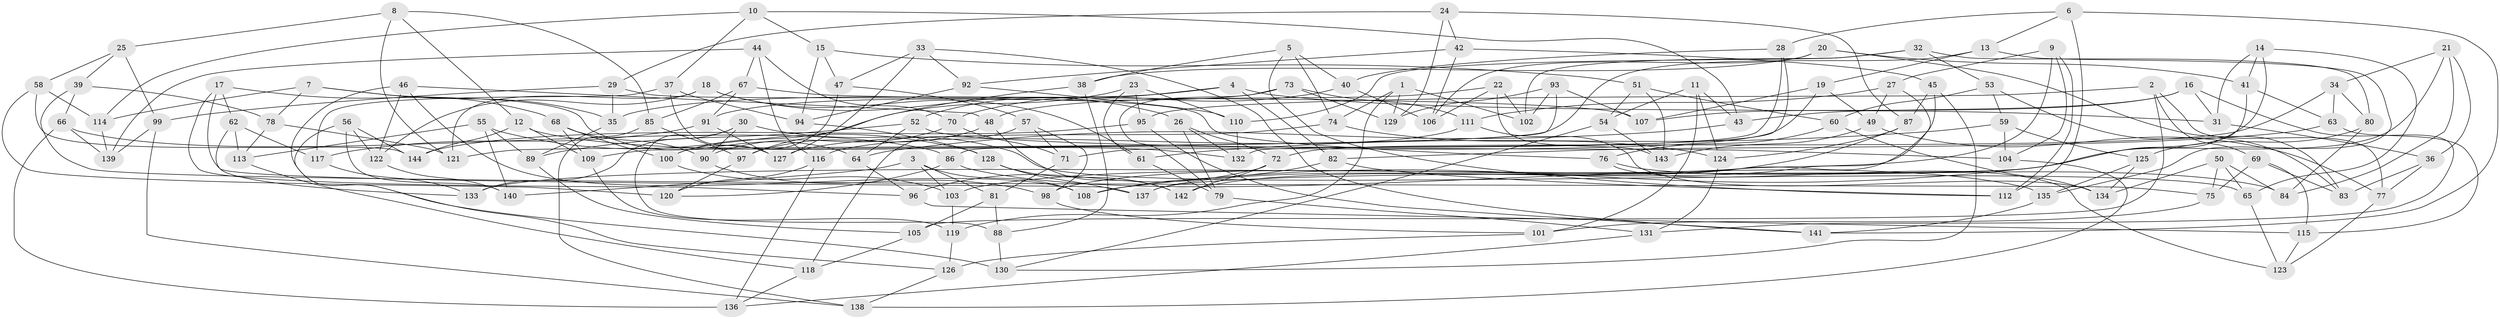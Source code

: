 // coarse degree distribution, {6: 0.5434782608695652, 4: 0.43478260869565216, 5: 0.021739130434782608}
// Generated by graph-tools (version 1.1) at 2025/42/03/06/25 10:42:23]
// undirected, 144 vertices, 288 edges
graph export_dot {
graph [start="1"]
  node [color=gray90,style=filled];
  1;
  2;
  3;
  4;
  5;
  6;
  7;
  8;
  9;
  10;
  11;
  12;
  13;
  14;
  15;
  16;
  17;
  18;
  19;
  20;
  21;
  22;
  23;
  24;
  25;
  26;
  27;
  28;
  29;
  30;
  31;
  32;
  33;
  34;
  35;
  36;
  37;
  38;
  39;
  40;
  41;
  42;
  43;
  44;
  45;
  46;
  47;
  48;
  49;
  50;
  51;
  52;
  53;
  54;
  55;
  56;
  57;
  58;
  59;
  60;
  61;
  62;
  63;
  64;
  65;
  66;
  67;
  68;
  69;
  70;
  71;
  72;
  73;
  74;
  75;
  76;
  77;
  78;
  79;
  80;
  81;
  82;
  83;
  84;
  85;
  86;
  87;
  88;
  89;
  90;
  91;
  92;
  93;
  94;
  95;
  96;
  97;
  98;
  99;
  100;
  101;
  102;
  103;
  104;
  105;
  106;
  107;
  108;
  109;
  110;
  111;
  112;
  113;
  114;
  115;
  116;
  117;
  118;
  119;
  120;
  121;
  122;
  123;
  124;
  125;
  126;
  127;
  128;
  129;
  130;
  131;
  132;
  133;
  134;
  135;
  136;
  137;
  138;
  139;
  140;
  141;
  142;
  143;
  144;
  1 -- 119;
  1 -- 74;
  1 -- 102;
  1 -- 129;
  2 -- 77;
  2 -- 95;
  2 -- 105;
  2 -- 69;
  3 -- 140;
  3 -- 103;
  3 -- 108;
  3 -- 81;
  4 -- 52;
  4 -- 82;
  4 -- 35;
  4 -- 31;
  5 -- 40;
  5 -- 74;
  5 -- 38;
  5 -- 112;
  6 -- 141;
  6 -- 28;
  6 -- 112;
  6 -- 13;
  7 -- 64;
  7 -- 78;
  7 -- 35;
  7 -- 114;
  8 -- 25;
  8 -- 12;
  8 -- 85;
  8 -- 121;
  9 -- 27;
  9 -- 104;
  9 -- 112;
  9 -- 103;
  10 -- 43;
  10 -- 37;
  10 -- 114;
  10 -- 15;
  11 -- 54;
  11 -- 43;
  11 -- 124;
  11 -- 101;
  12 -- 132;
  12 -- 109;
  12 -- 144;
  13 -- 121;
  13 -- 135;
  13 -- 19;
  14 -- 41;
  14 -- 31;
  14 -- 65;
  14 -- 108;
  15 -- 94;
  15 -- 51;
  15 -- 47;
  16 -- 107;
  16 -- 31;
  16 -- 43;
  16 -- 131;
  17 -- 68;
  17 -- 137;
  17 -- 96;
  17 -- 62;
  18 -- 122;
  18 -- 26;
  18 -- 121;
  18 -- 61;
  19 -- 49;
  19 -- 107;
  19 -- 71;
  20 -- 38;
  20 -- 41;
  20 -- 106;
  20 -- 83;
  21 -- 34;
  21 -- 133;
  21 -- 84;
  21 -- 36;
  22 -- 106;
  22 -- 48;
  22 -- 102;
  22 -- 143;
  23 -- 61;
  23 -- 100;
  23 -- 95;
  23 -- 110;
  24 -- 42;
  24 -- 129;
  24 -- 87;
  24 -- 29;
  25 -- 99;
  25 -- 58;
  25 -- 39;
  26 -- 132;
  26 -- 72;
  26 -- 79;
  27 -- 111;
  27 -- 142;
  27 -- 49;
  28 -- 40;
  28 -- 86;
  28 -- 132;
  29 -- 35;
  29 -- 76;
  29 -- 99;
  30 -- 90;
  30 -- 88;
  30 -- 65;
  30 -- 133;
  31 -- 36;
  32 -- 110;
  32 -- 80;
  32 -- 102;
  32 -- 53;
  33 -- 92;
  33 -- 47;
  33 -- 141;
  33 -- 127;
  34 -- 80;
  34 -- 63;
  34 -- 72;
  35 -- 89;
  36 -- 77;
  36 -- 83;
  37 -- 94;
  37 -- 127;
  37 -- 117;
  38 -- 88;
  38 -- 97;
  39 -- 66;
  39 -- 78;
  39 -- 75;
  40 -- 106;
  40 -- 70;
  41 -- 63;
  41 -- 137;
  42 -- 92;
  42 -- 106;
  42 -- 45;
  43 -- 64;
  44 -- 139;
  44 -- 70;
  44 -- 67;
  44 -- 116;
  45 -- 87;
  45 -- 130;
  45 -- 98;
  46 -- 48;
  46 -- 130;
  46 -- 122;
  46 -- 108;
  47 -- 57;
  47 -- 100;
  48 -- 142;
  48 -- 97;
  49 -- 77;
  49 -- 143;
  50 -- 75;
  50 -- 84;
  50 -- 65;
  50 -- 134;
  51 -- 60;
  51 -- 54;
  51 -- 143;
  52 -- 64;
  52 -- 104;
  52 -- 89;
  53 -- 59;
  53 -- 60;
  53 -- 83;
  54 -- 143;
  54 -- 130;
  55 -- 113;
  55 -- 128;
  55 -- 140;
  55 -- 89;
  56 -- 144;
  56 -- 140;
  56 -- 126;
  56 -- 122;
  57 -- 98;
  57 -- 71;
  57 -- 118;
  58 -- 120;
  58 -- 114;
  58 -- 144;
  59 -- 104;
  59 -- 125;
  59 -- 61;
  60 -- 76;
  60 -- 134;
  61 -- 79;
  62 -- 117;
  62 -- 113;
  62 -- 133;
  63 -- 82;
  63 -- 115;
  64 -- 96;
  65 -- 123;
  66 -- 136;
  66 -- 86;
  66 -- 139;
  67 -- 85;
  67 -- 107;
  67 -- 91;
  68 -- 100;
  68 -- 90;
  68 -- 109;
  69 -- 83;
  69 -- 75;
  69 -- 115;
  70 -- 71;
  70 -- 90;
  71 -- 81;
  72 -- 142;
  72 -- 96;
  73 -- 79;
  73 -- 91;
  73 -- 111;
  73 -- 129;
  74 -- 127;
  74 -- 124;
  75 -- 101;
  76 -- 84;
  76 -- 123;
  77 -- 123;
  78 -- 113;
  78 -- 121;
  79 -- 131;
  80 -- 125;
  80 -- 84;
  81 -- 105;
  81 -- 88;
  82 -- 108;
  82 -- 112;
  85 -- 138;
  85 -- 97;
  86 -- 135;
  86 -- 120;
  87 -- 124;
  87 -- 137;
  88 -- 130;
  89 -- 105;
  90 -- 98;
  91 -- 117;
  91 -- 127;
  92 -- 94;
  92 -- 110;
  93 -- 107;
  93 -- 129;
  93 -- 109;
  93 -- 102;
  94 -- 128;
  95 -- 144;
  95 -- 141;
  96 -- 115;
  97 -- 120;
  98 -- 101;
  99 -- 138;
  99 -- 139;
  100 -- 103;
  101 -- 126;
  103 -- 119;
  104 -- 138;
  105 -- 118;
  109 -- 119;
  110 -- 132;
  111 -- 116;
  111 -- 134;
  113 -- 118;
  114 -- 139;
  115 -- 123;
  116 -- 120;
  116 -- 136;
  117 -- 133;
  118 -- 136;
  119 -- 126;
  122 -- 140;
  124 -- 131;
  125 -- 135;
  125 -- 134;
  126 -- 138;
  128 -- 142;
  128 -- 137;
  131 -- 136;
  135 -- 141;
}
